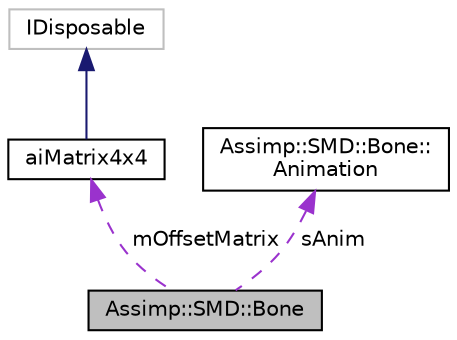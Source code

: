 digraph "Assimp::SMD::Bone"
{
  edge [fontname="Helvetica",fontsize="10",labelfontname="Helvetica",labelfontsize="10"];
  node [fontname="Helvetica",fontsize="10",shape=record];
  Node1 [label="Assimp::SMD::Bone",height=0.2,width=0.4,color="black", fillcolor="grey75", style="filled", fontcolor="black"];
  Node2 -> Node1 [dir="back",color="darkorchid3",fontsize="10",style="dashed",label=" mOffsetMatrix" ,fontname="Helvetica"];
  Node2 [label="aiMatrix4x4",height=0.2,width=0.4,color="black", fillcolor="white", style="filled",URL="$structai_matrix4x4.html"];
  Node3 -> Node2 [dir="back",color="midnightblue",fontsize="10",style="solid",fontname="Helvetica"];
  Node3 [label="IDisposable",height=0.2,width=0.4,color="grey75", fillcolor="white", style="filled"];
  Node4 -> Node1 [dir="back",color="darkorchid3",fontsize="10",style="dashed",label=" sAnim" ,fontname="Helvetica"];
  Node4 [label="Assimp::SMD::Bone::\lAnimation",height=0.2,width=0.4,color="black", fillcolor="white", style="filled",URL="$struct_assimp_1_1_s_m_d_1_1_bone_1_1_animation.html",tooltip="Animation of the bone. "];
}
